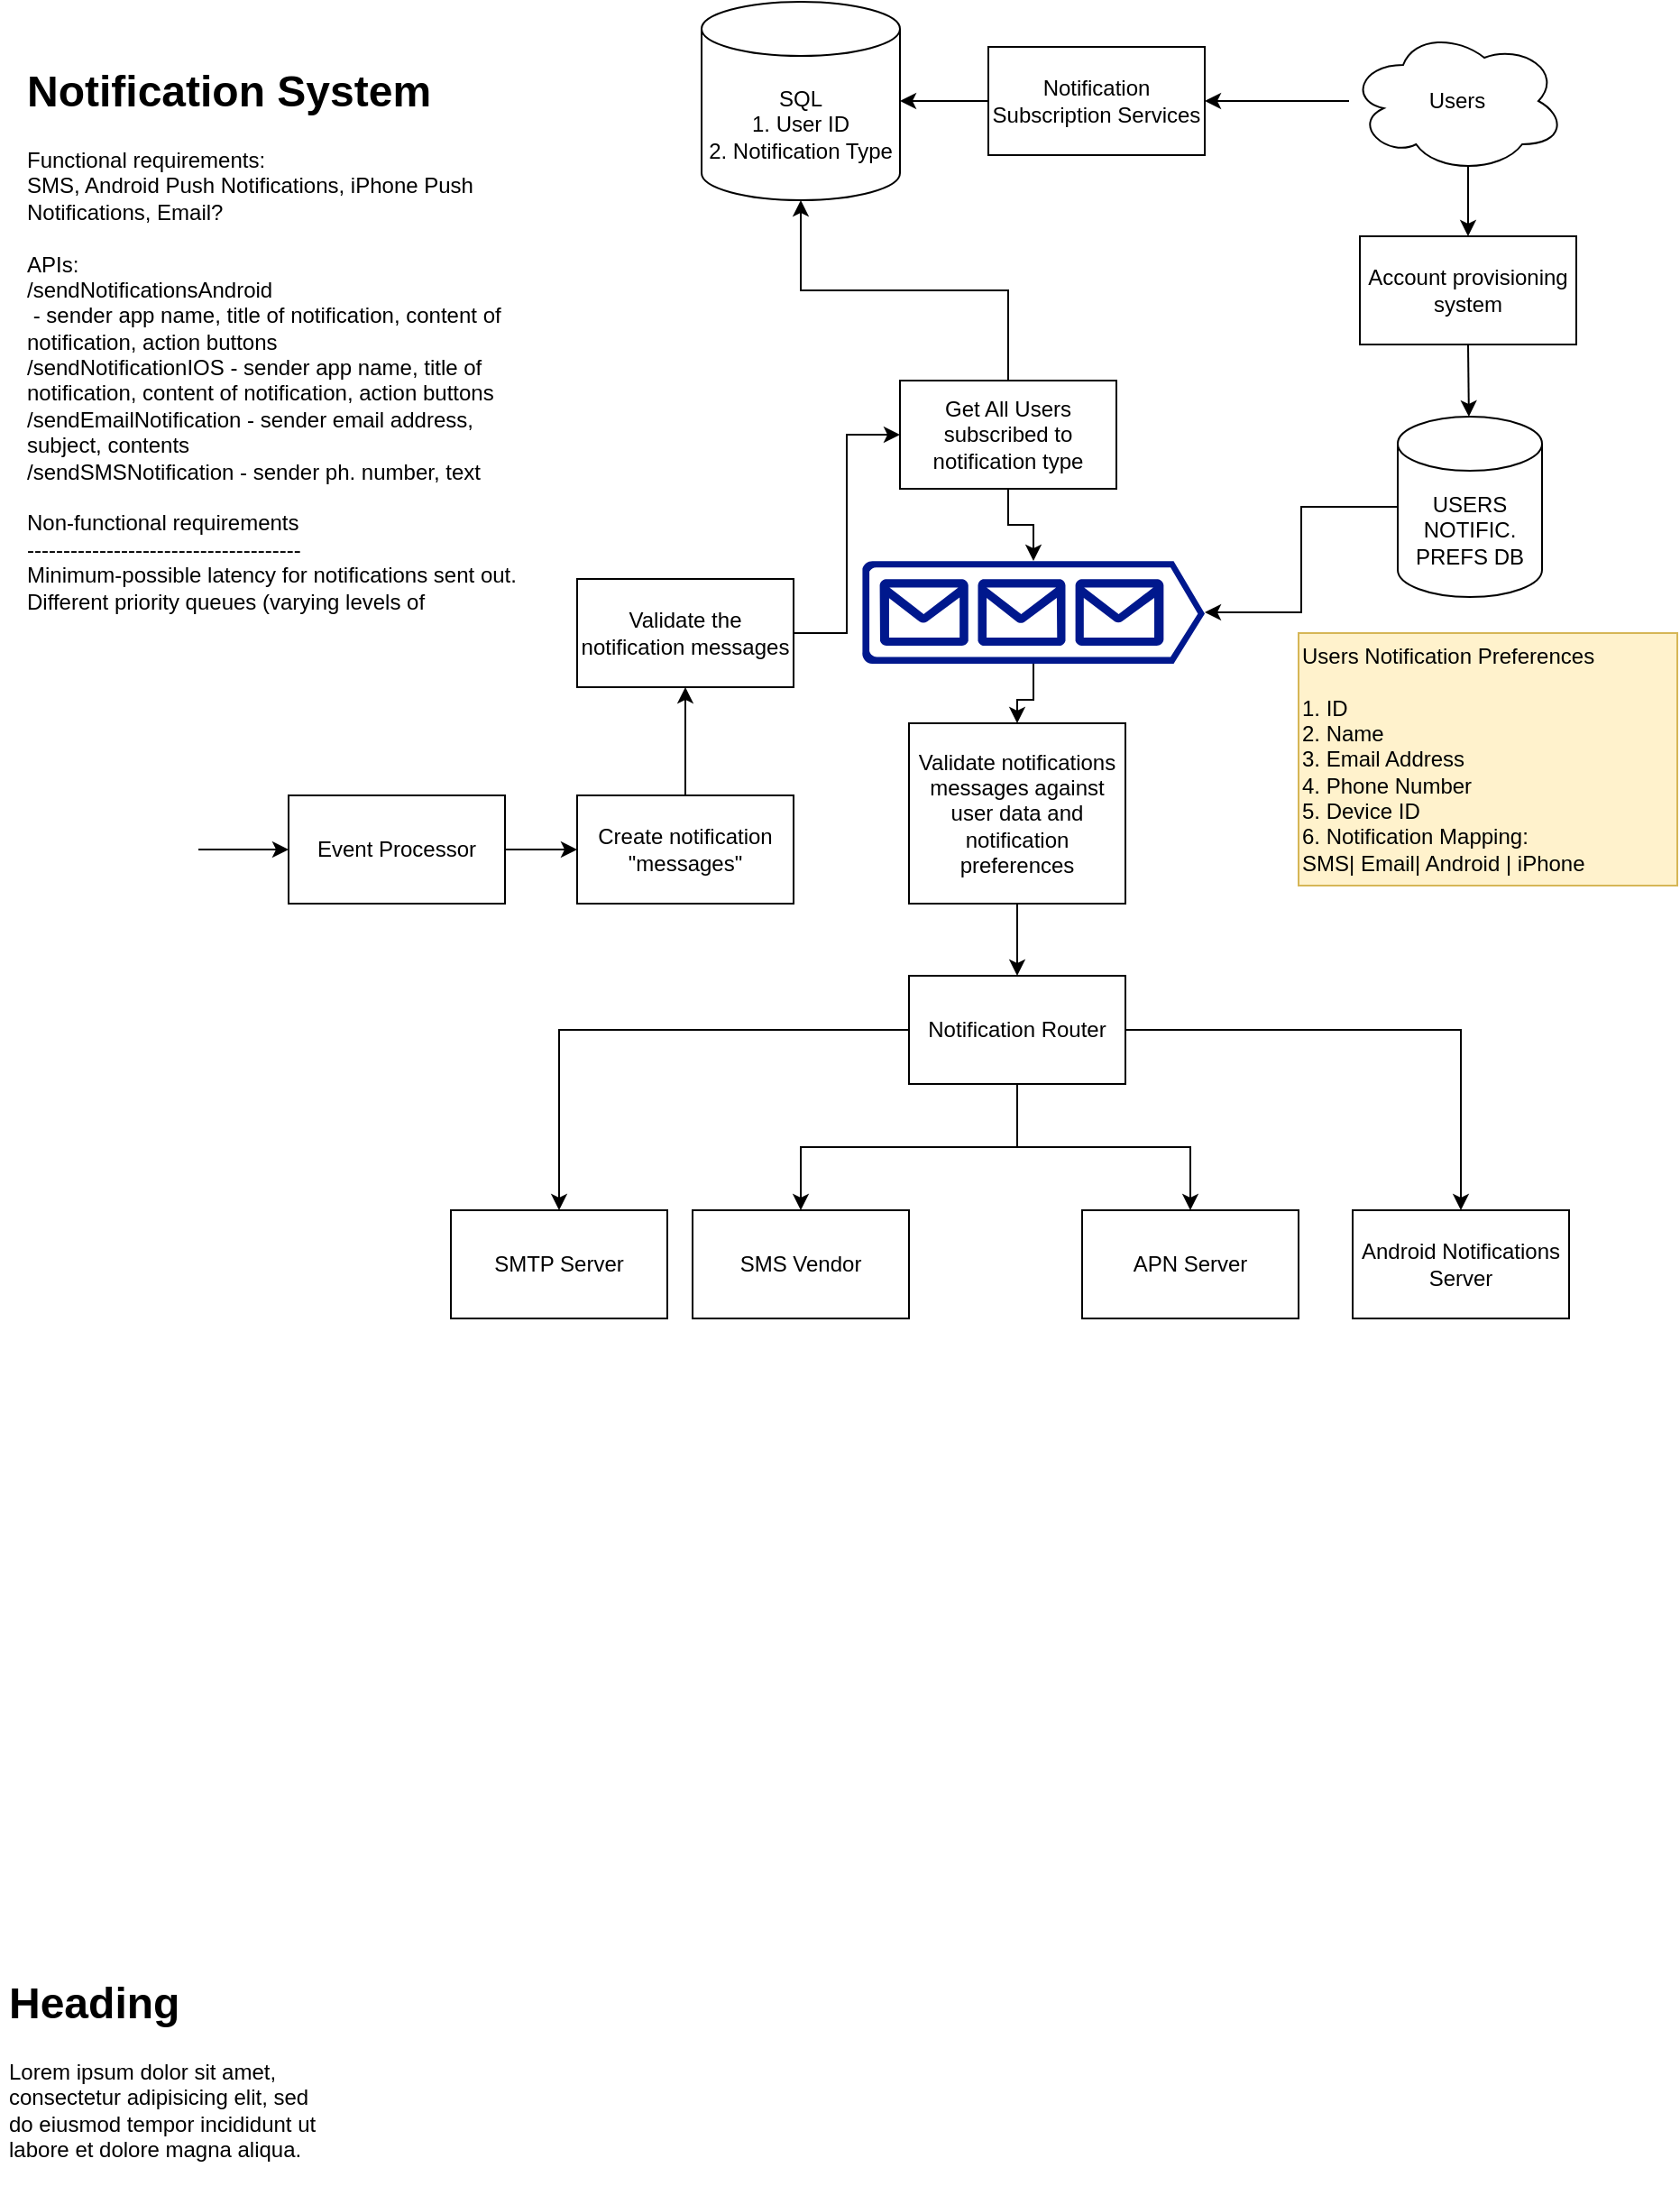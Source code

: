 <mxfile version="20.3.1" type="github"><diagram id="ULtYYHQI5BOq1CxcNd6N" name="Page-1"><mxGraphModel dx="1038" dy="2739" grid="1" gridSize="10" guides="1" tooltips="1" connect="1" arrows="1" fold="1" page="1" pageScale="1" pageWidth="850" pageHeight="1100" math="0" shadow="0"><root><mxCell id="0"/><mxCell id="1" parent="0"/><mxCell id="KXEwgP7s375lRWEgNl4X-16" value="&lt;h1&gt;Heading&lt;/h1&gt;&lt;p&gt;Lorem ipsum dolor sit amet, consectetur adipisicing elit, sed do eiusmod tempor incididunt ut labore et dolore magna aliqua.&lt;/p&gt;" style="text;html=1;strokeColor=none;fillColor=none;spacing=5;spacingTop=-20;whiteSpace=wrap;overflow=hidden;rounded=0;" parent="1" vertex="1"><mxGeometry y="-30" width="190" height="120" as="geometry"/></mxCell><mxCell id="KXEwgP7s375lRWEgNl4X-19" value="&lt;h1&gt;Notification System&lt;/h1&gt;&lt;div&gt;Functional requirements:&lt;/div&gt;&lt;div&gt;SMS, Android Push Notifications, iPhone Push Notifications, Email?&lt;/div&gt;&lt;div&gt;&lt;br&gt;&lt;/div&gt;&lt;div&gt;APIs:&lt;/div&gt;&lt;div&gt;/sendNotificationsAndroid&lt;/div&gt;&amp;nbsp;- sender app name, title of notification, content of notification, action buttons&lt;div&gt;/sendNotificationIOS - sender app name, title of notification, content of notification, action buttons&lt;/div&gt;&lt;div&gt;/sendEmailNotification - sender email address, subject, contents&lt;/div&gt;&lt;div&gt;/sendSMSNotification - sender ph. number, text&amp;nbsp;&lt;/div&gt;&lt;div&gt;&lt;br&gt;&lt;/div&gt;&lt;div&gt;Non-functional requirements&lt;/div&gt;&lt;div&gt;--------------------------------------&lt;/div&gt;&lt;div&gt;Minimum-possible latency for notifications sent out.&lt;/div&gt;&lt;div&gt;Different priority queues (varying levels of throughput).&lt;/div&gt;&lt;div&gt;&lt;br&gt;&lt;/div&gt;&lt;div&gt;Sizing&lt;/div&gt;&lt;div&gt;--------&lt;/div&gt;" style="text;html=1;strokeColor=none;fillColor=none;spacing=5;spacingTop=-20;whiteSpace=wrap;overflow=hidden;rounded=0;" parent="1" vertex="1"><mxGeometry x="10" y="-1090" width="290" height="310" as="geometry"/></mxCell><mxCell id="KXEwgP7s375lRWEgNl4X-64" value="" style="edgeStyle=orthogonalEdgeStyle;rounded=0;orthogonalLoop=1;jettySize=auto;html=1;" parent="1" source="KXEwgP7s375lRWEgNl4X-21" target="KXEwgP7s375lRWEgNl4X-63" edge="1"><mxGeometry relative="1" as="geometry"/></mxCell><mxCell id="KXEwgP7s375lRWEgNl4X-21" value="Users" style="ellipse;shape=cloud;whiteSpace=wrap;html=1;" parent="1" vertex="1"><mxGeometry x="748" y="-1105" width="120" height="80" as="geometry"/></mxCell><mxCell id="KXEwgP7s375lRWEgNl4X-23" value="Account provisioning system" style="rounded=0;whiteSpace=wrap;html=1;" parent="1" vertex="1"><mxGeometry x="754" y="-990" width="120" height="60" as="geometry"/></mxCell><mxCell id="KXEwgP7s375lRWEgNl4X-24" value="" style="endArrow=classic;html=1;rounded=0;exitX=0.55;exitY=0.95;exitDx=0;exitDy=0;exitPerimeter=0;entryX=0.5;entryY=0;entryDx=0;entryDy=0;" parent="1" source="KXEwgP7s375lRWEgNl4X-21" target="KXEwgP7s375lRWEgNl4X-23" edge="1"><mxGeometry width="50" height="50" relative="1" as="geometry"><mxPoint x="454" y="-910" as="sourcePoint"/><mxPoint x="504" y="-960" as="targetPoint"/></mxGeometry></mxCell><mxCell id="KXEwgP7s375lRWEgNl4X-72" value="" style="edgeStyle=orthogonalEdgeStyle;rounded=0;orthogonalLoop=1;jettySize=auto;html=1;" parent="1" source="KXEwgP7s375lRWEgNl4X-26" target="KXEwgP7s375lRWEgNl4X-70" edge="1"><mxGeometry relative="1" as="geometry"/></mxCell><mxCell id="KXEwgP7s375lRWEgNl4X-26" value="USERS NOTIFIC. PREFS DB" style="shape=cylinder3;whiteSpace=wrap;html=1;boundedLbl=1;backgroundOutline=1;size=15;" parent="1" vertex="1"><mxGeometry x="775" y="-890" width="80" height="100" as="geometry"/></mxCell><mxCell id="KXEwgP7s375lRWEgNl4X-27" value="" style="endArrow=classic;html=1;rounded=0;exitX=0.5;exitY=1;exitDx=0;exitDy=0;" parent="1" source="KXEwgP7s375lRWEgNl4X-23" target="KXEwgP7s375lRWEgNl4X-26" edge="1"><mxGeometry width="50" height="50" relative="1" as="geometry"><mxPoint x="400" y="-930" as="sourcePoint"/><mxPoint x="450" y="-980" as="targetPoint"/></mxGeometry></mxCell><mxCell id="KXEwgP7s375lRWEgNl4X-28" value="Users Notification Preferences&lt;br&gt;&lt;br&gt;1. ID&lt;br&gt;2. Name&lt;br&gt;3. Email Address&lt;br&gt;4. Phone Number&lt;br&gt;5. Device ID&lt;br&gt;6. Notification Mapping:&lt;br&gt;SMS| Email| Android | iPhone" style="text;html=1;strokeColor=#d6b656;fillColor=#fff2cc;align=left;verticalAlign=middle;whiteSpace=wrap;rounded=0;" parent="1" vertex="1"><mxGeometry x="720" y="-770" width="210" height="140" as="geometry"/></mxCell><mxCell id="KXEwgP7s375lRWEgNl4X-30" value="Event Processor" style="rounded=0;whiteSpace=wrap;html=1;" parent="1" vertex="1"><mxGeometry x="160" y="-680" width="120" height="60" as="geometry"/></mxCell><mxCell id="KXEwgP7s375lRWEgNl4X-31" value="" style="endArrow=classic;html=1;rounded=0;entryX=0;entryY=0.5;entryDx=0;entryDy=0;" parent="1" target="KXEwgP7s375lRWEgNl4X-30" edge="1"><mxGeometry width="50" height="50" relative="1" as="geometry"><mxPoint x="110" y="-650" as="sourcePoint"/><mxPoint x="340" y="-750" as="targetPoint"/></mxGeometry></mxCell><mxCell id="KXEwgP7s375lRWEgNl4X-32" value="" style="endArrow=classic;html=1;rounded=0;exitX=1;exitY=0.5;exitDx=0;exitDy=0;" parent="1" source="KXEwgP7s375lRWEgNl4X-30" target="KXEwgP7s375lRWEgNl4X-33" edge="1"><mxGeometry width="50" height="50" relative="1" as="geometry"><mxPoint x="400" y="-710" as="sourcePoint"/><mxPoint x="380" y="-650" as="targetPoint"/></mxGeometry></mxCell><mxCell id="KXEwgP7s375lRWEgNl4X-49" value="" style="edgeStyle=orthogonalEdgeStyle;rounded=0;orthogonalLoop=1;jettySize=auto;html=1;" parent="1" source="KXEwgP7s375lRWEgNl4X-33" target="KXEwgP7s375lRWEgNl4X-34" edge="1"><mxGeometry relative="1" as="geometry"/></mxCell><mxCell id="KXEwgP7s375lRWEgNl4X-33" value="Create notification &quot;messages&quot;" style="rounded=0;whiteSpace=wrap;html=1;" parent="1" vertex="1"><mxGeometry x="320" y="-680" width="120" height="60" as="geometry"/></mxCell><mxCell id="KXEwgP7s375lRWEgNl4X-58" value="" style="edgeStyle=orthogonalEdgeStyle;rounded=0;orthogonalLoop=1;jettySize=auto;html=1;entryX=0;entryY=0.5;entryDx=0;entryDy=0;" parent="1" source="KXEwgP7s375lRWEgNl4X-34" target="KXEwgP7s375lRWEgNl4X-61" edge="1"><mxGeometry relative="1" as="geometry"><mxPoint x="380" y="-850" as="targetPoint"/></mxGeometry></mxCell><mxCell id="KXEwgP7s375lRWEgNl4X-34" value="Validate the notification messages" style="whiteSpace=wrap;html=1;rounded=0;" parent="1" vertex="1"><mxGeometry x="320" y="-800" width="120" height="60" as="geometry"/></mxCell><mxCell id="KXEwgP7s375lRWEgNl4X-39" value="" style="edgeStyle=orthogonalEdgeStyle;rounded=0;orthogonalLoop=1;jettySize=auto;html=1;" parent="1" source="KXEwgP7s375lRWEgNl4X-36" target="KXEwgP7s375lRWEgNl4X-38" edge="1"><mxGeometry relative="1" as="geometry"/></mxCell><mxCell id="KXEwgP7s375lRWEgNl4X-41" value="" style="edgeStyle=orthogonalEdgeStyle;rounded=0;orthogonalLoop=1;jettySize=auto;html=1;" parent="1" source="KXEwgP7s375lRWEgNl4X-36" target="KXEwgP7s375lRWEgNl4X-40" edge="1"><mxGeometry relative="1" as="geometry"/></mxCell><mxCell id="KXEwgP7s375lRWEgNl4X-43" value="" style="edgeStyle=orthogonalEdgeStyle;rounded=0;orthogonalLoop=1;jettySize=auto;html=1;" parent="1" source="KXEwgP7s375lRWEgNl4X-36" target="KXEwgP7s375lRWEgNl4X-42" edge="1"><mxGeometry relative="1" as="geometry"/></mxCell><mxCell id="KXEwgP7s375lRWEgNl4X-45" value="" style="edgeStyle=orthogonalEdgeStyle;rounded=0;orthogonalLoop=1;jettySize=auto;html=1;" parent="1" source="KXEwgP7s375lRWEgNl4X-36" target="KXEwgP7s375lRWEgNl4X-44" edge="1"><mxGeometry relative="1" as="geometry"/></mxCell><mxCell id="KXEwgP7s375lRWEgNl4X-36" value="Notification Router" style="whiteSpace=wrap;html=1;rounded=0;" parent="1" vertex="1"><mxGeometry x="504" y="-580" width="120" height="60" as="geometry"/></mxCell><mxCell id="KXEwgP7s375lRWEgNl4X-38" value="SMTP Server" style="whiteSpace=wrap;html=1;rounded=0;" parent="1" vertex="1"><mxGeometry x="250" y="-450" width="120" height="60" as="geometry"/></mxCell><mxCell id="KXEwgP7s375lRWEgNl4X-40" value="SMS Vendor" style="whiteSpace=wrap;html=1;rounded=0;" parent="1" vertex="1"><mxGeometry x="384" y="-450" width="120" height="60" as="geometry"/></mxCell><mxCell id="KXEwgP7s375lRWEgNl4X-42" value="APN Server" style="whiteSpace=wrap;html=1;rounded=0;" parent="1" vertex="1"><mxGeometry x="600" y="-450" width="120" height="60" as="geometry"/></mxCell><mxCell id="KXEwgP7s375lRWEgNl4X-44" value="Android Notifications Server" style="whiteSpace=wrap;html=1;rounded=0;" parent="1" vertex="1"><mxGeometry x="750" y="-450" width="120" height="60" as="geometry"/></mxCell><mxCell id="KXEwgP7s375lRWEgNl4X-50" value="" style="edgeStyle=orthogonalEdgeStyle;rounded=0;orthogonalLoop=1;jettySize=auto;html=1;" parent="1" source="KXEwgP7s375lRWEgNl4X-47" target="KXEwgP7s375lRWEgNl4X-36" edge="1"><mxGeometry relative="1" as="geometry"/></mxCell><mxCell id="KXEwgP7s375lRWEgNl4X-47" value="Validate notifications messages against user data and notification preferences" style="whiteSpace=wrap;html=1;rounded=0;" parent="1" vertex="1"><mxGeometry x="504" y="-720" width="120" height="100" as="geometry"/></mxCell><mxCell id="KXEwgP7s375lRWEgNl4X-68" value="" style="edgeStyle=orthogonalEdgeStyle;rounded=0;orthogonalLoop=1;jettySize=auto;html=1;" parent="1" source="KXEwgP7s375lRWEgNl4X-61" target="KXEwgP7s375lRWEgNl4X-65" edge="1"><mxGeometry relative="1" as="geometry"/></mxCell><mxCell id="KXEwgP7s375lRWEgNl4X-71" value="" style="edgeStyle=orthogonalEdgeStyle;rounded=0;orthogonalLoop=1;jettySize=auto;html=1;" parent="1" source="KXEwgP7s375lRWEgNl4X-61" target="KXEwgP7s375lRWEgNl4X-70" edge="1"><mxGeometry relative="1" as="geometry"/></mxCell><mxCell id="KXEwgP7s375lRWEgNl4X-61" value="Get All Users subscribed to notification type" style="whiteSpace=wrap;html=1;rounded=0;" parent="1" vertex="1"><mxGeometry x="499" y="-910" width="120" height="60" as="geometry"/></mxCell><mxCell id="KXEwgP7s375lRWEgNl4X-67" value="" style="edgeStyle=orthogonalEdgeStyle;rounded=0;orthogonalLoop=1;jettySize=auto;html=1;" parent="1" source="KXEwgP7s375lRWEgNl4X-63" target="KXEwgP7s375lRWEgNl4X-65" edge="1"><mxGeometry relative="1" as="geometry"/></mxCell><mxCell id="KXEwgP7s375lRWEgNl4X-63" value="Notification Subscription Services" style="whiteSpace=wrap;html=1;" parent="1" vertex="1"><mxGeometry x="548" y="-1095" width="120" height="60" as="geometry"/></mxCell><mxCell id="KXEwgP7s375lRWEgNl4X-65" value="SQL&lt;br&gt;1. User ID&lt;br&gt;2. Notification Type" style="shape=cylinder3;whiteSpace=wrap;html=1;boundedLbl=1;backgroundOutline=1;size=15;rounded=0;" parent="1" vertex="1"><mxGeometry x="389" y="-1120" width="110" height="110" as="geometry"/></mxCell><mxCell id="KXEwgP7s375lRWEgNl4X-73" value="" style="edgeStyle=orthogonalEdgeStyle;rounded=0;orthogonalLoop=1;jettySize=auto;html=1;" parent="1" source="KXEwgP7s375lRWEgNl4X-70" target="KXEwgP7s375lRWEgNl4X-47" edge="1"><mxGeometry relative="1" as="geometry"/></mxCell><mxCell id="KXEwgP7s375lRWEgNl4X-70" value="" style="sketch=0;aspect=fixed;pointerEvents=1;shadow=0;dashed=0;html=1;strokeColor=none;labelPosition=center;verticalLabelPosition=bottom;verticalAlign=top;align=center;fillColor=#00188D;shape=mxgraph.azure.queue_generic;rounded=0;" parent="1" vertex="1"><mxGeometry x="478" y="-810" width="190" height="57" as="geometry"/></mxCell></root></mxGraphModel></diagram></mxfile>